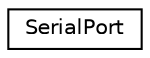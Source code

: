 digraph "Graphical Class Hierarchy"
{
 // LATEX_PDF_SIZE
  edge [fontname="Helvetica",fontsize="10",labelfontname="Helvetica",labelfontsize="10"];
  node [fontname="Helvetica",fontsize="10",shape=record];
  rankdir="LR";
  Node0 [label="SerialPort",height=0.2,width=0.4,color="black", fillcolor="white", style="filled",URL="$classSerialPort.html",tooltip="Arduino Serial Interface."];
}
